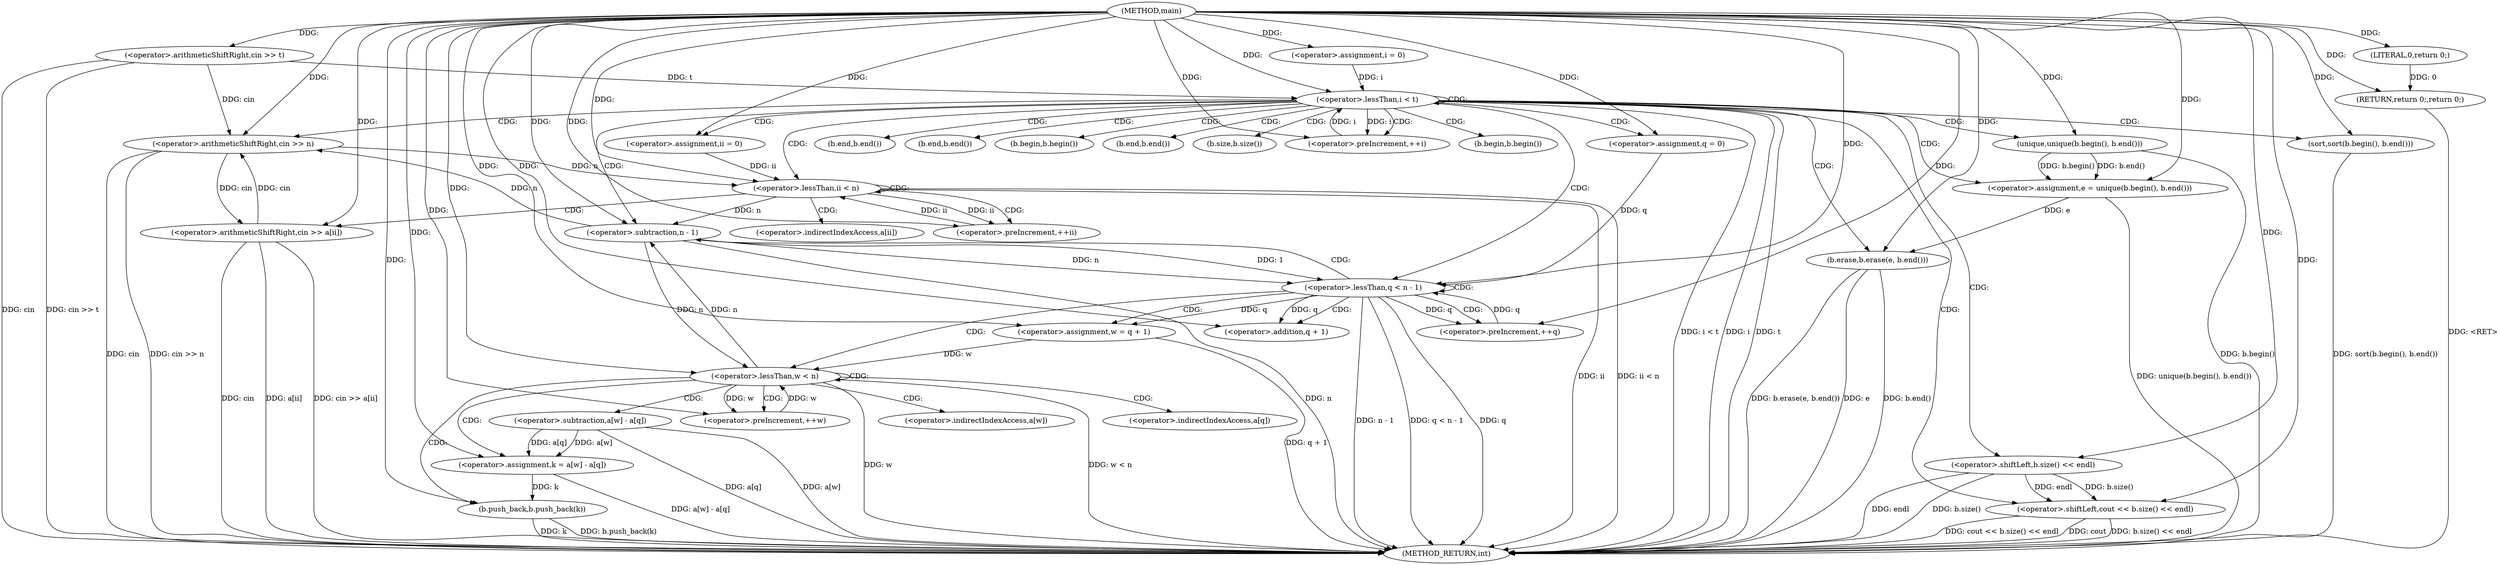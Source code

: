 digraph "main" {  
"1000102" [label = "(METHOD,main)" ]
"1000199" [label = "(METHOD_RETURN,int)" ]
"1000106" [label = "(<operator>.arithmeticShiftRight,cin >> t)" ]
"1000197" [label = "(RETURN,return 0;,return 0;)" ]
"1000111" [label = "(<operator>.assignment,i = 0)" ]
"1000114" [label = "(<operator>.lessThan,i < t)" ]
"1000117" [label = "(<operator>.preIncrement,++i)" ]
"1000198" [label = "(LITERAL,0,return 0;)" ]
"1000120" [label = "(<operator>.arithmeticShiftRight,cin >> n)" ]
"1000180" [label = "(sort,sort(b.begin(), b.end()))" ]
"1000184" [label = "(<operator>.assignment,e = unique(b.begin(), b.end()))" ]
"1000189" [label = "(b.erase,b.erase(e, b.end()))" ]
"1000192" [label = "(<operator>.shiftLeft,cout << b.size() << endl)" ]
"1000128" [label = "(<operator>.assignment,ii = 0)" ]
"1000131" [label = "(<operator>.lessThan,ii < n)" ]
"1000134" [label = "(<operator>.preIncrement,++ii)" ]
"1000144" [label = "(<operator>.assignment,q = 0)" ]
"1000147" [label = "(<operator>.lessThan,q < n - 1)" ]
"1000152" [label = "(<operator>.preIncrement,++q)" ]
"1000137" [label = "(<operator>.arithmeticShiftRight,cin >> a[ii])" ]
"1000186" [label = "(unique,unique(b.begin(), b.end()))" ]
"1000194" [label = "(<operator>.shiftLeft,b.size() << endl)" ]
"1000149" [label = "(<operator>.subtraction,n - 1)" ]
"1000157" [label = "(<operator>.assignment,w = q + 1)" ]
"1000162" [label = "(<operator>.lessThan,w < n)" ]
"1000165" [label = "(<operator>.preIncrement,++w)" ]
"1000169" [label = "(<operator>.assignment,k = a[w] - a[q])" ]
"1000178" [label = "(b.push_back,b.push_back(k))" ]
"1000159" [label = "(<operator>.addition,q + 1)" ]
"1000171" [label = "(<operator>.subtraction,a[w] - a[q])" ]
"1000181" [label = "(b.begin,b.begin())" ]
"1000182" [label = "(b.end,b.end())" ]
"1000191" [label = "(b.end,b.end())" ]
"1000187" [label = "(b.begin,b.begin())" ]
"1000188" [label = "(b.end,b.end())" ]
"1000195" [label = "(b.size,b.size())" ]
"1000139" [label = "(<operator>.indirectIndexAccess,a[ii])" ]
"1000172" [label = "(<operator>.indirectIndexAccess,a[w])" ]
"1000175" [label = "(<operator>.indirectIndexAccess,a[q])" ]
  "1000197" -> "1000199"  [ label = "DDG: <RET>"] 
  "1000106" -> "1000199"  [ label = "DDG: cin"] 
  "1000106" -> "1000199"  [ label = "DDG: cin >> t"] 
  "1000114" -> "1000199"  [ label = "DDG: i"] 
  "1000114" -> "1000199"  [ label = "DDG: t"] 
  "1000114" -> "1000199"  [ label = "DDG: i < t"] 
  "1000120" -> "1000199"  [ label = "DDG: cin"] 
  "1000120" -> "1000199"  [ label = "DDG: cin >> n"] 
  "1000131" -> "1000199"  [ label = "DDG: ii"] 
  "1000131" -> "1000199"  [ label = "DDG: ii < n"] 
  "1000147" -> "1000199"  [ label = "DDG: q"] 
  "1000149" -> "1000199"  [ label = "DDG: n"] 
  "1000147" -> "1000199"  [ label = "DDG: n - 1"] 
  "1000147" -> "1000199"  [ label = "DDG: q < n - 1"] 
  "1000180" -> "1000199"  [ label = "DDG: sort(b.begin(), b.end())"] 
  "1000186" -> "1000199"  [ label = "DDG: b.begin()"] 
  "1000184" -> "1000199"  [ label = "DDG: unique(b.begin(), b.end())"] 
  "1000189" -> "1000199"  [ label = "DDG: e"] 
  "1000189" -> "1000199"  [ label = "DDG: b.end()"] 
  "1000189" -> "1000199"  [ label = "DDG: b.erase(e, b.end())"] 
  "1000194" -> "1000199"  [ label = "DDG: b.size()"] 
  "1000192" -> "1000199"  [ label = "DDG: b.size() << endl"] 
  "1000192" -> "1000199"  [ label = "DDG: cout << b.size() << endl"] 
  "1000157" -> "1000199"  [ label = "DDG: q + 1"] 
  "1000162" -> "1000199"  [ label = "DDG: w"] 
  "1000162" -> "1000199"  [ label = "DDG: w < n"] 
  "1000171" -> "1000199"  [ label = "DDG: a[w]"] 
  "1000171" -> "1000199"  [ label = "DDG: a[q]"] 
  "1000169" -> "1000199"  [ label = "DDG: a[w] - a[q]"] 
  "1000178" -> "1000199"  [ label = "DDG: k"] 
  "1000178" -> "1000199"  [ label = "DDG: b.push_back(k)"] 
  "1000137" -> "1000199"  [ label = "DDG: cin"] 
  "1000137" -> "1000199"  [ label = "DDG: a[ii]"] 
  "1000137" -> "1000199"  [ label = "DDG: cin >> a[ii]"] 
  "1000194" -> "1000199"  [ label = "DDG: endl"] 
  "1000192" -> "1000199"  [ label = "DDG: cout"] 
  "1000198" -> "1000197"  [ label = "DDG: 0"] 
  "1000102" -> "1000197"  [ label = "DDG: "] 
  "1000102" -> "1000106"  [ label = "DDG: "] 
  "1000102" -> "1000111"  [ label = "DDG: "] 
  "1000102" -> "1000198"  [ label = "DDG: "] 
  "1000111" -> "1000114"  [ label = "DDG: i"] 
  "1000117" -> "1000114"  [ label = "DDG: i"] 
  "1000102" -> "1000114"  [ label = "DDG: "] 
  "1000106" -> "1000114"  [ label = "DDG: t"] 
  "1000114" -> "1000117"  [ label = "DDG: i"] 
  "1000102" -> "1000117"  [ label = "DDG: "] 
  "1000186" -> "1000184"  [ label = "DDG: b.end()"] 
  "1000186" -> "1000184"  [ label = "DDG: b.begin()"] 
  "1000106" -> "1000120"  [ label = "DDG: cin"] 
  "1000137" -> "1000120"  [ label = "DDG: cin"] 
  "1000102" -> "1000120"  [ label = "DDG: "] 
  "1000149" -> "1000120"  [ label = "DDG: n"] 
  "1000102" -> "1000128"  [ label = "DDG: "] 
  "1000102" -> "1000144"  [ label = "DDG: "] 
  "1000102" -> "1000180"  [ label = "DDG: "] 
  "1000102" -> "1000184"  [ label = "DDG: "] 
  "1000184" -> "1000189"  [ label = "DDG: e"] 
  "1000102" -> "1000189"  [ label = "DDG: "] 
  "1000102" -> "1000192"  [ label = "DDG: "] 
  "1000194" -> "1000192"  [ label = "DDG: b.size()"] 
  "1000194" -> "1000192"  [ label = "DDG: endl"] 
  "1000128" -> "1000131"  [ label = "DDG: ii"] 
  "1000134" -> "1000131"  [ label = "DDG: ii"] 
  "1000102" -> "1000131"  [ label = "DDG: "] 
  "1000120" -> "1000131"  [ label = "DDG: n"] 
  "1000131" -> "1000134"  [ label = "DDG: ii"] 
  "1000102" -> "1000134"  [ label = "DDG: "] 
  "1000144" -> "1000147"  [ label = "DDG: q"] 
  "1000152" -> "1000147"  [ label = "DDG: q"] 
  "1000102" -> "1000147"  [ label = "DDG: "] 
  "1000149" -> "1000147"  [ label = "DDG: 1"] 
  "1000149" -> "1000147"  [ label = "DDG: n"] 
  "1000102" -> "1000152"  [ label = "DDG: "] 
  "1000147" -> "1000152"  [ label = "DDG: q"] 
  "1000102" -> "1000186"  [ label = "DDG: "] 
  "1000102" -> "1000194"  [ label = "DDG: "] 
  "1000120" -> "1000137"  [ label = "DDG: cin"] 
  "1000102" -> "1000137"  [ label = "DDG: "] 
  "1000131" -> "1000149"  [ label = "DDG: n"] 
  "1000162" -> "1000149"  [ label = "DDG: n"] 
  "1000102" -> "1000149"  [ label = "DDG: "] 
  "1000102" -> "1000157"  [ label = "DDG: "] 
  "1000147" -> "1000157"  [ label = "DDG: q"] 
  "1000157" -> "1000162"  [ label = "DDG: w"] 
  "1000165" -> "1000162"  [ label = "DDG: w"] 
  "1000102" -> "1000162"  [ label = "DDG: "] 
  "1000149" -> "1000162"  [ label = "DDG: n"] 
  "1000162" -> "1000165"  [ label = "DDG: w"] 
  "1000102" -> "1000165"  [ label = "DDG: "] 
  "1000171" -> "1000169"  [ label = "DDG: a[w]"] 
  "1000171" -> "1000169"  [ label = "DDG: a[q]"] 
  "1000147" -> "1000159"  [ label = "DDG: q"] 
  "1000102" -> "1000159"  [ label = "DDG: "] 
  "1000102" -> "1000169"  [ label = "DDG: "] 
  "1000169" -> "1000178"  [ label = "DDG: k"] 
  "1000102" -> "1000178"  [ label = "DDG: "] 
  "1000114" -> "1000117"  [ label = "CDG: "] 
  "1000114" -> "1000191"  [ label = "CDG: "] 
  "1000114" -> "1000128"  [ label = "CDG: "] 
  "1000114" -> "1000182"  [ label = "CDG: "] 
  "1000114" -> "1000195"  [ label = "CDG: "] 
  "1000114" -> "1000186"  [ label = "CDG: "] 
  "1000114" -> "1000180"  [ label = "CDG: "] 
  "1000114" -> "1000114"  [ label = "CDG: "] 
  "1000114" -> "1000144"  [ label = "CDG: "] 
  "1000114" -> "1000149"  [ label = "CDG: "] 
  "1000114" -> "1000189"  [ label = "CDG: "] 
  "1000114" -> "1000131"  [ label = "CDG: "] 
  "1000114" -> "1000120"  [ label = "CDG: "] 
  "1000114" -> "1000188"  [ label = "CDG: "] 
  "1000114" -> "1000147"  [ label = "CDG: "] 
  "1000114" -> "1000194"  [ label = "CDG: "] 
  "1000114" -> "1000192"  [ label = "CDG: "] 
  "1000114" -> "1000184"  [ label = "CDG: "] 
  "1000114" -> "1000187"  [ label = "CDG: "] 
  "1000114" -> "1000181"  [ label = "CDG: "] 
  "1000131" -> "1000139"  [ label = "CDG: "] 
  "1000131" -> "1000131"  [ label = "CDG: "] 
  "1000131" -> "1000137"  [ label = "CDG: "] 
  "1000131" -> "1000134"  [ label = "CDG: "] 
  "1000147" -> "1000152"  [ label = "CDG: "] 
  "1000147" -> "1000157"  [ label = "CDG: "] 
  "1000147" -> "1000149"  [ label = "CDG: "] 
  "1000147" -> "1000159"  [ label = "CDG: "] 
  "1000147" -> "1000147"  [ label = "CDG: "] 
  "1000147" -> "1000162"  [ label = "CDG: "] 
  "1000162" -> "1000165"  [ label = "CDG: "] 
  "1000162" -> "1000172"  [ label = "CDG: "] 
  "1000162" -> "1000169"  [ label = "CDG: "] 
  "1000162" -> "1000178"  [ label = "CDG: "] 
  "1000162" -> "1000175"  [ label = "CDG: "] 
  "1000162" -> "1000171"  [ label = "CDG: "] 
  "1000162" -> "1000162"  [ label = "CDG: "] 
}

